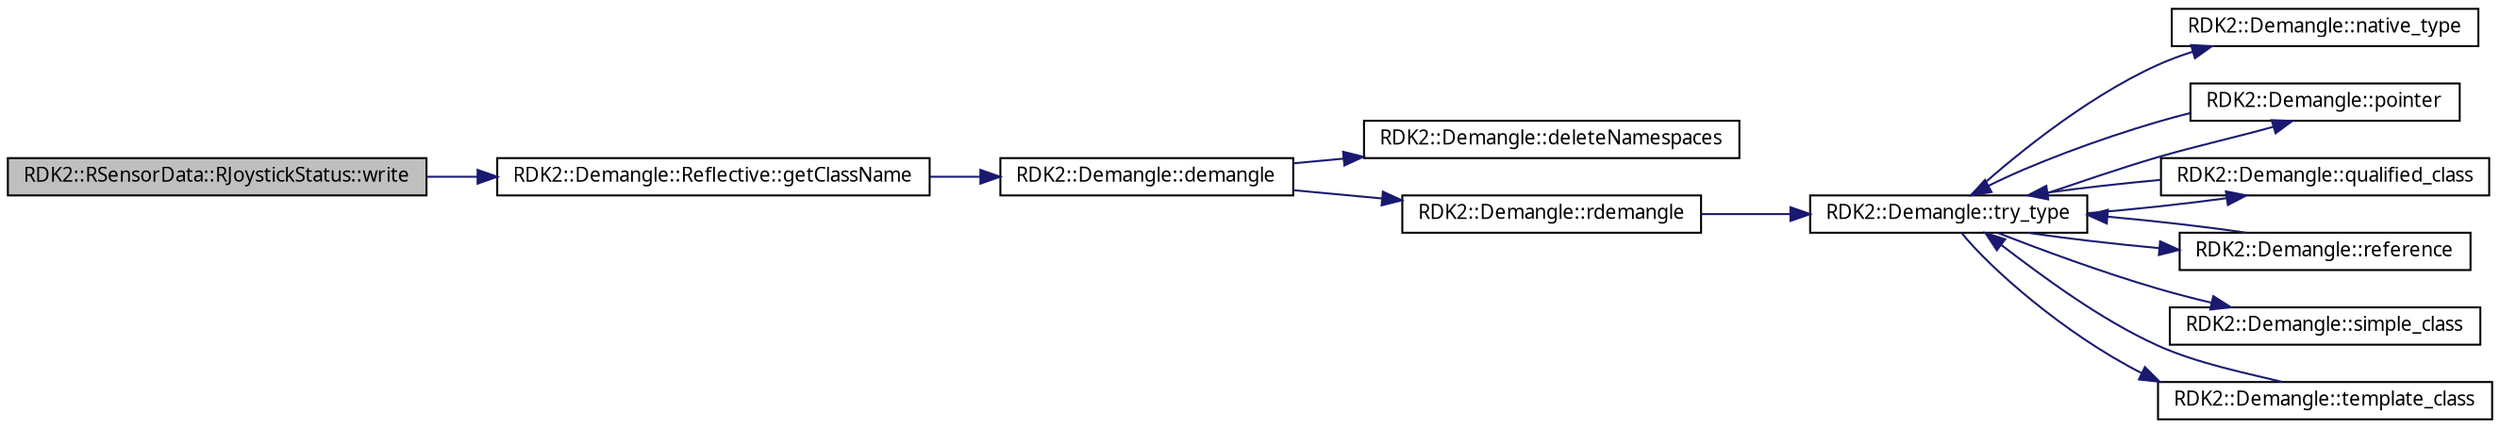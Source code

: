 digraph G
{
  edge [fontname="FreeSans.ttf",fontsize=10,labelfontname="FreeSans.ttf",labelfontsize=10];
  node [fontname="FreeSans.ttf",fontsize=10,shape=record];
  rankdir=LR;
  Node1 [label="RDK2::RSensorData::RJoystickStatus::write",height=0.2,width=0.4,color="black", fillcolor="grey75", style="filled" fontcolor="black"];
  Node1 -> Node2 [color="midnightblue",fontsize=10,style="solid",fontname="FreeSans.ttf"];
  Node2 [label="RDK2::Demangle::Reflective::getClassName",height=0.2,width=0.4,color="black", fillcolor="white", style="filled",URL="$struct_r_d_k2_1_1_demangle_1_1_reflective.html#9277d1d6deb515a6cf603fd39caf08a8"];
  Node2 -> Node3 [color="midnightblue",fontsize=10,style="solid",fontname="FreeSans.ttf"];
  Node3 [label="RDK2::Demangle::demangle",height=0.2,width=0.4,color="black", fillcolor="white", style="filled",URL="$namespace_r_d_k2_1_1_demangle.html#7271ff5f9d920962422e67f63941e1d7"];
  Node3 -> Node4 [color="midnightblue",fontsize=10,style="solid",fontname="FreeSans.ttf"];
  Node4 [label="RDK2::Demangle::deleteNamespaces",height=0.2,width=0.4,color="black", fillcolor="white", style="filled",URL="$namespace_r_d_k2_1_1_demangle.html#3b6ace6c9a840f7b51ecf66316288b77",tooltip="X -&gt; X (."];
  Node3 -> Node5 [color="midnightblue",fontsize=10,style="solid",fontname="FreeSans.ttf"];
  Node5 [label="RDK2::Demangle::rdemangle",height=0.2,width=0.4,color="black", fillcolor="white", style="filled",URL="$namespace_r_d_k2_1_1_demangle.html#41de781c3ef20c38d0c14456e62948fb",tooltip="Vecchia implementazione."];
  Node5 -> Node6 [color="midnightblue",fontsize=10,style="solid",fontname="FreeSans.ttf"];
  Node6 [label="RDK2::Demangle::try_type",height=0.2,width=0.4,color="black", fillcolor="white", style="filled",URL="$namespace_r_d_k2_1_1_demangle.html#8c0c7c9ce4814fbb1211ff3062318dd2"];
  Node6 -> Node7 [color="midnightblue",fontsize=10,style="solid",fontname="FreeSans.ttf"];
  Node7 [label="RDK2::Demangle::native_type",height=0.2,width=0.4,color="black", fillcolor="white", style="filled",URL="$namespace_r_d_k2_1_1_demangle.html#1c106ed97b848640e31942ab6d072c41"];
  Node6 -> Node8 [color="midnightblue",fontsize=10,style="solid",fontname="FreeSans.ttf"];
  Node8 [label="RDK2::Demangle::pointer",height=0.2,width=0.4,color="black", fillcolor="white", style="filled",URL="$namespace_r_d_k2_1_1_demangle.html#7096de8a7c46985a70bfccb0a972d6be"];
  Node8 -> Node6 [color="midnightblue",fontsize=10,style="solid",fontname="FreeSans.ttf"];
  Node6 -> Node9 [color="midnightblue",fontsize=10,style="solid",fontname="FreeSans.ttf"];
  Node9 [label="RDK2::Demangle::qualified_class",height=0.2,width=0.4,color="black", fillcolor="white", style="filled",URL="$namespace_r_d_k2_1_1_demangle.html#03e2733aa0b1679dbb067e00b8d762cd"];
  Node9 -> Node6 [color="midnightblue",fontsize=10,style="solid",fontname="FreeSans.ttf"];
  Node6 -> Node10 [color="midnightblue",fontsize=10,style="solid",fontname="FreeSans.ttf"];
  Node10 [label="RDK2::Demangle::reference",height=0.2,width=0.4,color="black", fillcolor="white", style="filled",URL="$namespace_r_d_k2_1_1_demangle.html#ae0712d935474246b50d911fada13230"];
  Node10 -> Node6 [color="midnightblue",fontsize=10,style="solid",fontname="FreeSans.ttf"];
  Node6 -> Node11 [color="midnightblue",fontsize=10,style="solid",fontname="FreeSans.ttf"];
  Node11 [label="RDK2::Demangle::simple_class",height=0.2,width=0.4,color="black", fillcolor="white", style="filled",URL="$namespace_r_d_k2_1_1_demangle.html#49a854f4a3d0e04c97304667cc66b8a1"];
  Node6 -> Node12 [color="midnightblue",fontsize=10,style="solid",fontname="FreeSans.ttf"];
  Node12 [label="RDK2::Demangle::template_class",height=0.2,width=0.4,color="black", fillcolor="white", style="filled",URL="$namespace_r_d_k2_1_1_demangle.html#8a9767825f195a1be60a0e440a17122d"];
  Node12 -> Node6 [color="midnightblue",fontsize=10,style="solid",fontname="FreeSans.ttf"];
}

